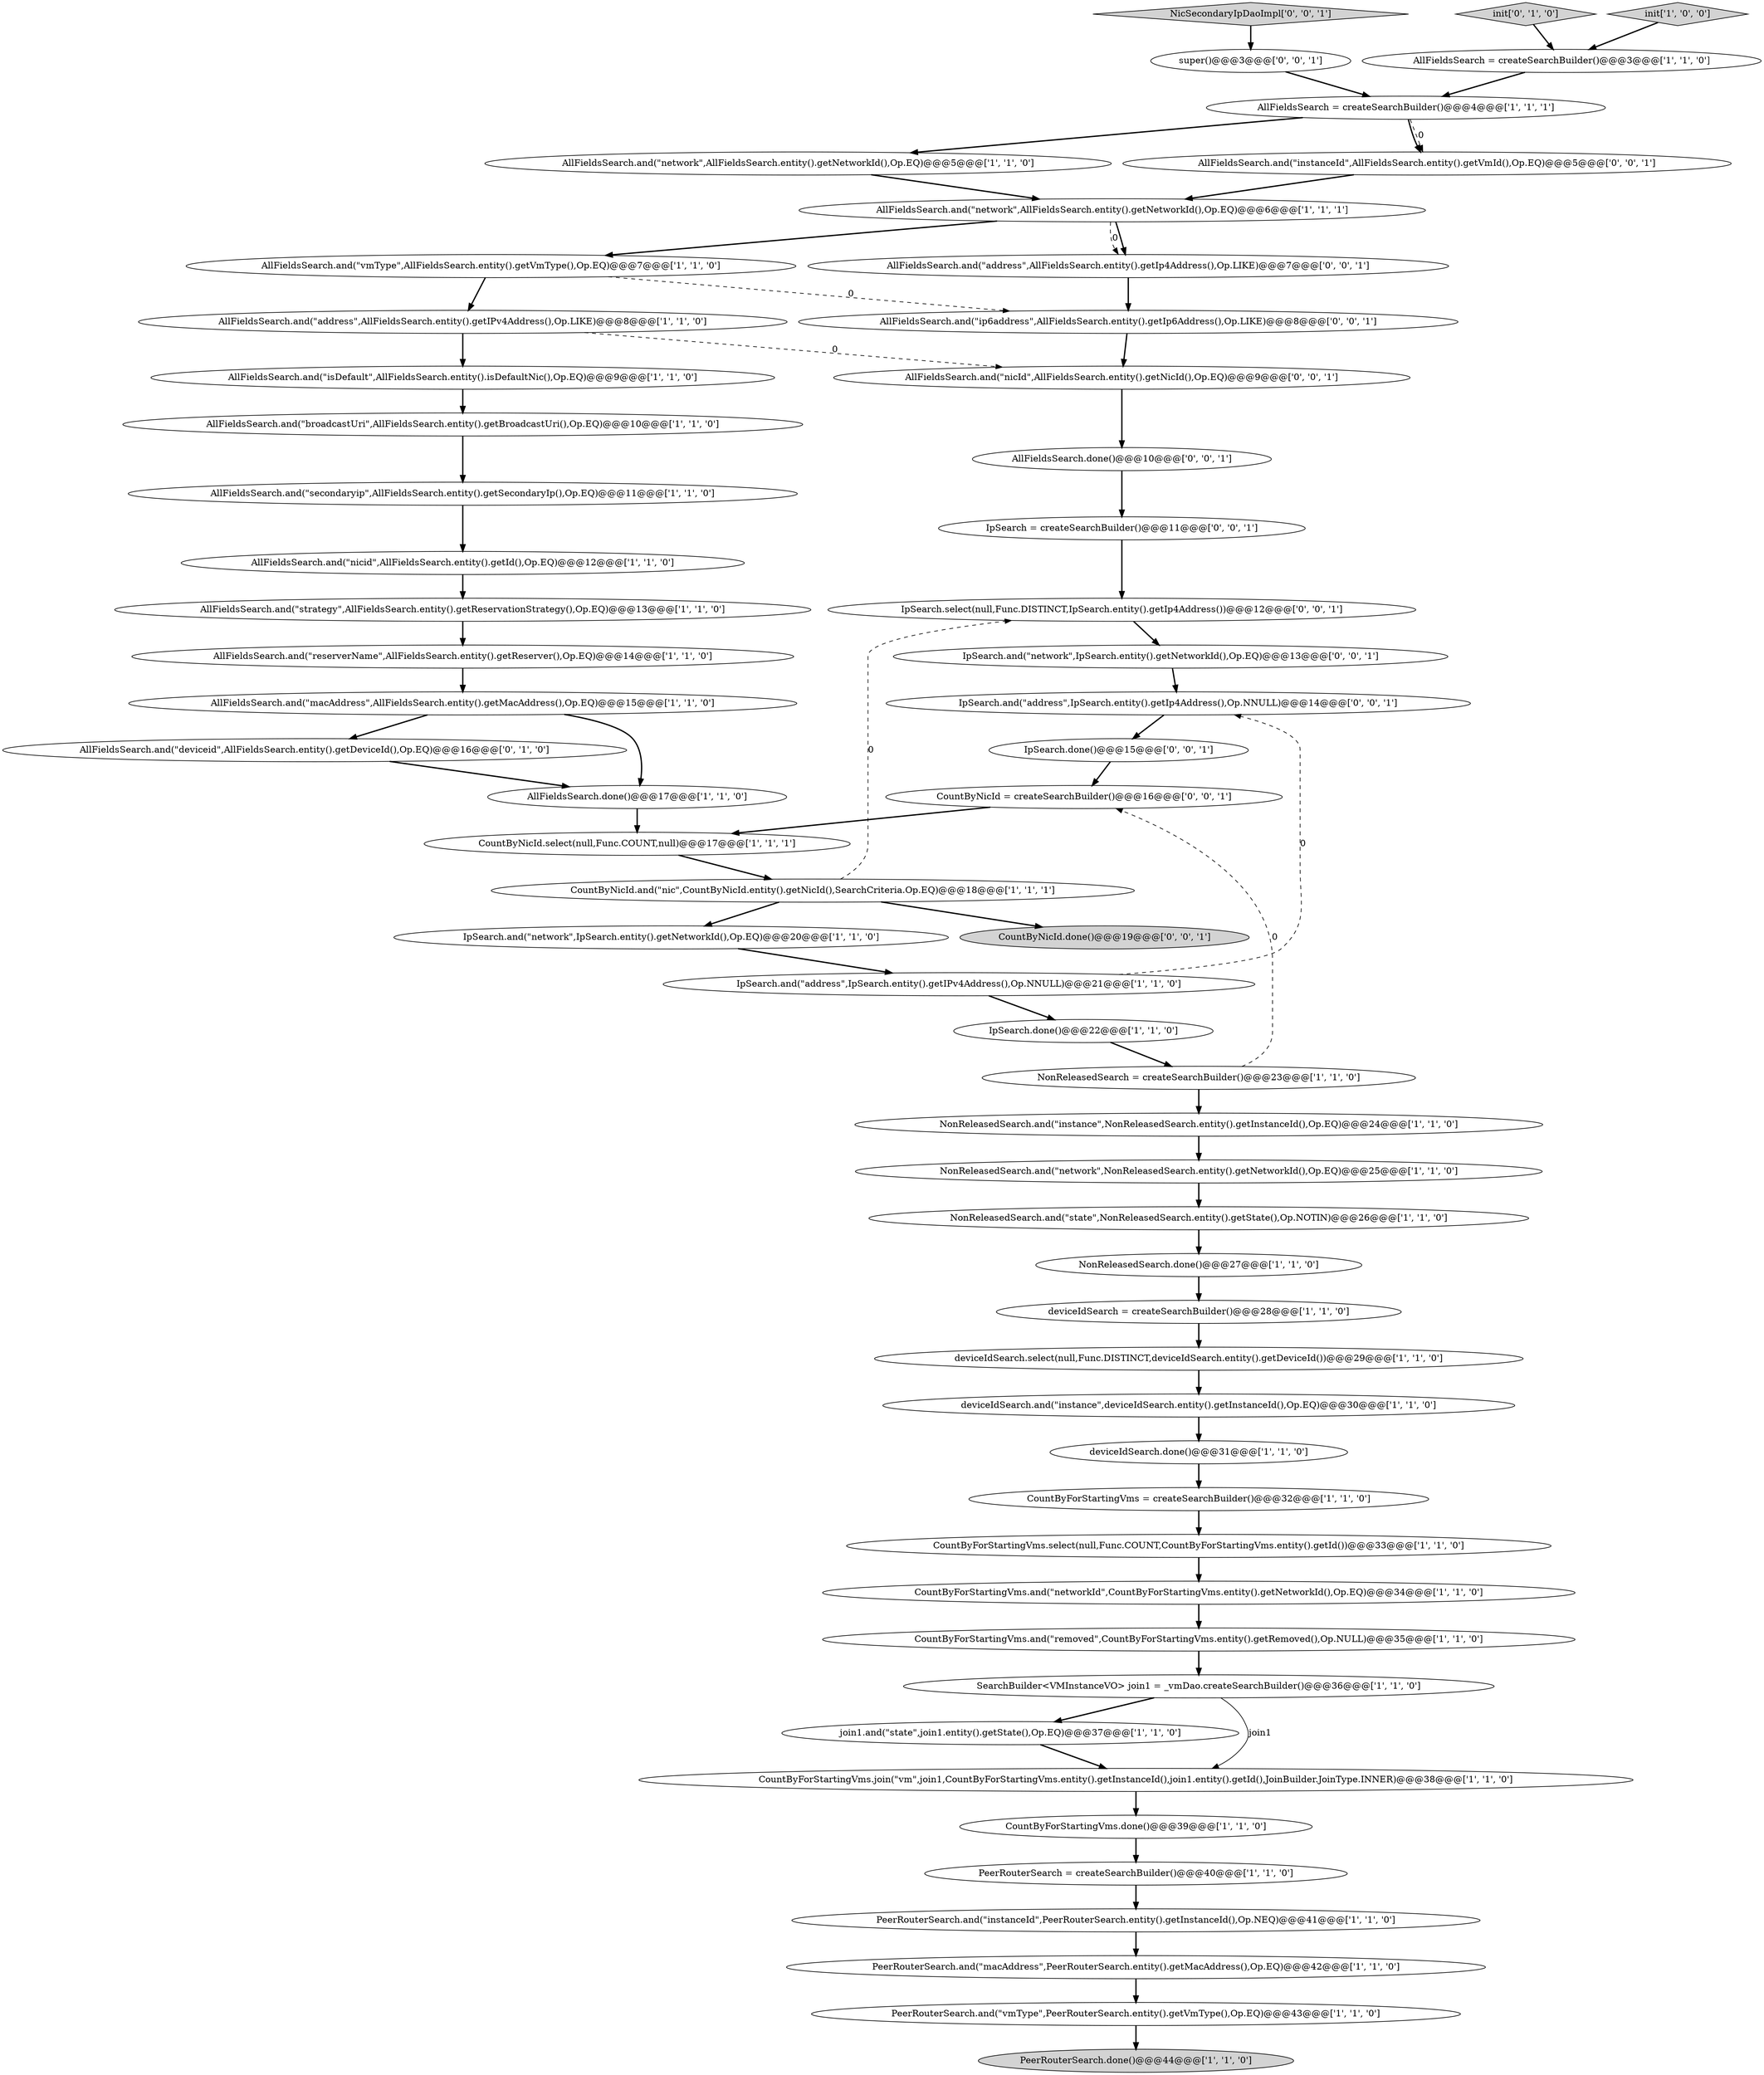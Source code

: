 digraph {
25 [style = filled, label = "AllFieldsSearch.and(\"network\",AllFieldsSearch.entity().getNetworkId(),Op.EQ)@@@5@@@['1', '1', '0']", fillcolor = white, shape = ellipse image = "AAA0AAABBB1BBB"];
13 [style = filled, label = "AllFieldsSearch.and(\"secondaryip\",AllFieldsSearch.entity().getSecondaryIp(),Op.EQ)@@@11@@@['1', '1', '0']", fillcolor = white, shape = ellipse image = "AAA0AAABBB1BBB"];
47 [style = filled, label = "IpSearch.and(\"address\",IpSearch.entity().getIp4Address(),Op.NNULL)@@@14@@@['0', '0', '1']", fillcolor = white, shape = ellipse image = "AAA0AAABBB3BBB"];
11 [style = filled, label = "PeerRouterSearch.and(\"macAddress\",PeerRouterSearch.entity().getMacAddress(),Op.EQ)@@@42@@@['1', '1', '0']", fillcolor = white, shape = ellipse image = "AAA0AAABBB1BBB"];
49 [style = filled, label = "AllFieldsSearch.done()@@@10@@@['0', '0', '1']", fillcolor = white, shape = ellipse image = "AAA0AAABBB3BBB"];
12 [style = filled, label = "PeerRouterSearch.and(\"instanceId\",PeerRouterSearch.entity().getInstanceId(),Op.NEQ)@@@41@@@['1', '1', '0']", fillcolor = white, shape = ellipse image = "AAA0AAABBB1BBB"];
51 [style = filled, label = "IpSearch = createSearchBuilder()@@@11@@@['0', '0', '1']", fillcolor = white, shape = ellipse image = "AAA0AAABBB3BBB"];
41 [style = filled, label = "CountByNicId.select(null,Func.COUNT,null)@@@17@@@['1', '1', '1']", fillcolor = white, shape = ellipse image = "AAA0AAABBB1BBB"];
57 [style = filled, label = "super()@@@3@@@['0', '0', '1']", fillcolor = white, shape = ellipse image = "AAA0AAABBB3BBB"];
34 [style = filled, label = "AllFieldsSearch = createSearchBuilder()@@@4@@@['1', '1', '1']", fillcolor = white, shape = ellipse image = "AAA0AAABBB1BBB"];
52 [style = filled, label = "AllFieldsSearch.and(\"nicId\",AllFieldsSearch.entity().getNicId(),Op.EQ)@@@9@@@['0', '0', '1']", fillcolor = white, shape = ellipse image = "AAA0AAABBB3BBB"];
45 [style = filled, label = "CountByNicId.done()@@@19@@@['0', '0', '1']", fillcolor = lightgray, shape = ellipse image = "AAA0AAABBB3BBB"];
18 [style = filled, label = "init['1', '0', '0']", fillcolor = lightgray, shape = diamond image = "AAA0AAABBB1BBB"];
20 [style = filled, label = "CountByForStartingVms.done()@@@39@@@['1', '1', '0']", fillcolor = white, shape = ellipse image = "AAA0AAABBB1BBB"];
9 [style = filled, label = "AllFieldsSearch.and(\"vmType\",AllFieldsSearch.entity().getVmType(),Op.EQ)@@@7@@@['1', '1', '0']", fillcolor = white, shape = ellipse image = "AAA0AAABBB1BBB"];
38 [style = filled, label = "deviceIdSearch.select(null,Func.DISTINCT,deviceIdSearch.entity().getDeviceId())@@@29@@@['1', '1', '0']", fillcolor = white, shape = ellipse image = "AAA0AAABBB1BBB"];
42 [style = filled, label = "init['0', '1', '0']", fillcolor = lightgray, shape = diamond image = "AAA0AAABBB2BBB"];
28 [style = filled, label = "AllFieldsSearch.and(\"isDefault\",AllFieldsSearch.entity().isDefaultNic(),Op.EQ)@@@9@@@['1', '1', '0']", fillcolor = white, shape = ellipse image = "AAA0AAABBB1BBB"];
29 [style = filled, label = "AllFieldsSearch.and(\"nicid\",AllFieldsSearch.entity().getId(),Op.EQ)@@@12@@@['1', '1', '0']", fillcolor = white, shape = ellipse image = "AAA0AAABBB1BBB"];
17 [style = filled, label = "CountByForStartingVms.and(\"removed\",CountByForStartingVms.entity().getRemoved(),Op.NULL)@@@35@@@['1', '1', '0']", fillcolor = white, shape = ellipse image = "AAA0AAABBB1BBB"];
26 [style = filled, label = "AllFieldsSearch.and(\"reserverName\",AllFieldsSearch.entity().getReserver(),Op.EQ)@@@14@@@['1', '1', '0']", fillcolor = white, shape = ellipse image = "AAA0AAABBB1BBB"];
35 [style = filled, label = "IpSearch.and(\"address\",IpSearch.entity().getIPv4Address(),Op.NNULL)@@@21@@@['1', '1', '0']", fillcolor = white, shape = ellipse image = "AAA0AAABBB1BBB"];
1 [style = filled, label = "AllFieldsSearch.and(\"broadcastUri\",AllFieldsSearch.entity().getBroadcastUri(),Op.EQ)@@@10@@@['1', '1', '0']", fillcolor = white, shape = ellipse image = "AAA0AAABBB1BBB"];
23 [style = filled, label = "NonReleasedSearch.done()@@@27@@@['1', '1', '0']", fillcolor = white, shape = ellipse image = "AAA0AAABBB1BBB"];
21 [style = filled, label = "AllFieldsSearch.and(\"macAddress\",AllFieldsSearch.entity().getMacAddress(),Op.EQ)@@@15@@@['1', '1', '0']", fillcolor = white, shape = ellipse image = "AAA0AAABBB1BBB"];
56 [style = filled, label = "AllFieldsSearch.and(\"instanceId\",AllFieldsSearch.entity().getVmId(),Op.EQ)@@@5@@@['0', '0', '1']", fillcolor = white, shape = ellipse image = "AAA0AAABBB3BBB"];
55 [style = filled, label = "NicSecondaryIpDaoImpl['0', '0', '1']", fillcolor = lightgray, shape = diamond image = "AAA0AAABBB3BBB"];
10 [style = filled, label = "NonReleasedSearch = createSearchBuilder()@@@23@@@['1', '1', '0']", fillcolor = white, shape = ellipse image = "AAA0AAABBB1BBB"];
5 [style = filled, label = "NonReleasedSearch.and(\"state\",NonReleasedSearch.entity().getState(),Op.NOTIN)@@@26@@@['1', '1', '0']", fillcolor = white, shape = ellipse image = "AAA0AAABBB1BBB"];
37 [style = filled, label = "CountByForStartingVms.select(null,Func.COUNT,CountByForStartingVms.entity().getId())@@@33@@@['1', '1', '0']", fillcolor = white, shape = ellipse image = "AAA0AAABBB1BBB"];
8 [style = filled, label = "deviceIdSearch.done()@@@31@@@['1', '1', '0']", fillcolor = white, shape = ellipse image = "AAA0AAABBB1BBB"];
50 [style = filled, label = "IpSearch.select(null,Func.DISTINCT,IpSearch.entity().getIp4Address())@@@12@@@['0', '0', '1']", fillcolor = white, shape = ellipse image = "AAA0AAABBB3BBB"];
24 [style = filled, label = "PeerRouterSearch.done()@@@44@@@['1', '1', '0']", fillcolor = lightgray, shape = ellipse image = "AAA0AAABBB1BBB"];
40 [style = filled, label = "deviceIdSearch.and(\"instance\",deviceIdSearch.entity().getInstanceId(),Op.EQ)@@@30@@@['1', '1', '0']", fillcolor = white, shape = ellipse image = "AAA0AAABBB1BBB"];
53 [style = filled, label = "CountByNicId = createSearchBuilder()@@@16@@@['0', '0', '1']", fillcolor = white, shape = ellipse image = "AAA0AAABBB3BBB"];
4 [style = filled, label = "AllFieldsSearch = createSearchBuilder()@@@3@@@['1', '1', '0']", fillcolor = white, shape = ellipse image = "AAA0AAABBB1BBB"];
3 [style = filled, label = "PeerRouterSearch = createSearchBuilder()@@@40@@@['1', '1', '0']", fillcolor = white, shape = ellipse image = "AAA0AAABBB1BBB"];
15 [style = filled, label = "PeerRouterSearch.and(\"vmType\",PeerRouterSearch.entity().getVmType(),Op.EQ)@@@43@@@['1', '1', '0']", fillcolor = white, shape = ellipse image = "AAA0AAABBB1BBB"];
46 [style = filled, label = "AllFieldsSearch.and(\"ip6address\",AllFieldsSearch.entity().getIp6Address(),Op.LIKE)@@@8@@@['0', '0', '1']", fillcolor = white, shape = ellipse image = "AAA0AAABBB3BBB"];
6 [style = filled, label = "AllFieldsSearch.and(\"network\",AllFieldsSearch.entity().getNetworkId(),Op.EQ)@@@6@@@['1', '1', '1']", fillcolor = white, shape = ellipse image = "AAA0AAABBB1BBB"];
16 [style = filled, label = "AllFieldsSearch.done()@@@17@@@['1', '1', '0']", fillcolor = white, shape = ellipse image = "AAA0AAABBB1BBB"];
2 [style = filled, label = "CountByNicId.and(\"nic\",CountByNicId.entity().getNicId(),SearchCriteria.Op.EQ)@@@18@@@['1', '1', '1']", fillcolor = white, shape = ellipse image = "AAA0AAABBB1BBB"];
27 [style = filled, label = "AllFieldsSearch.and(\"strategy\",AllFieldsSearch.entity().getReservationStrategy(),Op.EQ)@@@13@@@['1', '1', '0']", fillcolor = white, shape = ellipse image = "AAA0AAABBB1BBB"];
30 [style = filled, label = "NonReleasedSearch.and(\"instance\",NonReleasedSearch.entity().getInstanceId(),Op.EQ)@@@24@@@['1', '1', '0']", fillcolor = white, shape = ellipse image = "AAA0AAABBB1BBB"];
48 [style = filled, label = "AllFieldsSearch.and(\"address\",AllFieldsSearch.entity().getIp4Address(),Op.LIKE)@@@7@@@['0', '0', '1']", fillcolor = white, shape = ellipse image = "AAA0AAABBB3BBB"];
39 [style = filled, label = "join1.and(\"state\",join1.entity().getState(),Op.EQ)@@@37@@@['1', '1', '0']", fillcolor = white, shape = ellipse image = "AAA0AAABBB1BBB"];
33 [style = filled, label = "SearchBuilder<VMInstanceVO> join1 = _vmDao.createSearchBuilder()@@@36@@@['1', '1', '0']", fillcolor = white, shape = ellipse image = "AAA0AAABBB1BBB"];
54 [style = filled, label = "IpSearch.and(\"network\",IpSearch.entity().getNetworkId(),Op.EQ)@@@13@@@['0', '0', '1']", fillcolor = white, shape = ellipse image = "AAA0AAABBB3BBB"];
0 [style = filled, label = "AllFieldsSearch.and(\"address\",AllFieldsSearch.entity().getIPv4Address(),Op.LIKE)@@@8@@@['1', '1', '0']", fillcolor = white, shape = ellipse image = "AAA0AAABBB1BBB"];
36 [style = filled, label = "deviceIdSearch = createSearchBuilder()@@@28@@@['1', '1', '0']", fillcolor = white, shape = ellipse image = "AAA0AAABBB1BBB"];
7 [style = filled, label = "CountByForStartingVms = createSearchBuilder()@@@32@@@['1', '1', '0']", fillcolor = white, shape = ellipse image = "AAA0AAABBB1BBB"];
44 [style = filled, label = "IpSearch.done()@@@15@@@['0', '0', '1']", fillcolor = white, shape = ellipse image = "AAA0AAABBB3BBB"];
22 [style = filled, label = "CountByForStartingVms.and(\"networkId\",CountByForStartingVms.entity().getNetworkId(),Op.EQ)@@@34@@@['1', '1', '0']", fillcolor = white, shape = ellipse image = "AAA0AAABBB1BBB"];
14 [style = filled, label = "NonReleasedSearch.and(\"network\",NonReleasedSearch.entity().getNetworkId(),Op.EQ)@@@25@@@['1', '1', '0']", fillcolor = white, shape = ellipse image = "AAA0AAABBB1BBB"];
31 [style = filled, label = "CountByForStartingVms.join(\"vm\",join1,CountByForStartingVms.entity().getInstanceId(),join1.entity().getId(),JoinBuilder.JoinType.INNER)@@@38@@@['1', '1', '0']", fillcolor = white, shape = ellipse image = "AAA0AAABBB1BBB"];
32 [style = filled, label = "IpSearch.and(\"network\",IpSearch.entity().getNetworkId(),Op.EQ)@@@20@@@['1', '1', '0']", fillcolor = white, shape = ellipse image = "AAA0AAABBB1BBB"];
43 [style = filled, label = "AllFieldsSearch.and(\"deviceid\",AllFieldsSearch.entity().getDeviceId(),Op.EQ)@@@16@@@['0', '1', '0']", fillcolor = white, shape = ellipse image = "AAA1AAABBB2BBB"];
19 [style = filled, label = "IpSearch.done()@@@22@@@['1', '1', '0']", fillcolor = white, shape = ellipse image = "AAA0AAABBB1BBB"];
6->48 [style = bold, label=""];
14->5 [style = bold, label=""];
39->31 [style = bold, label=""];
4->34 [style = bold, label=""];
29->27 [style = bold, label=""];
26->21 [style = bold, label=""];
20->3 [style = bold, label=""];
19->10 [style = bold, label=""];
34->56 [style = dashed, label="0"];
57->34 [style = bold, label=""];
6->48 [style = dashed, label="0"];
18->4 [style = bold, label=""];
40->8 [style = bold, label=""];
16->41 [style = bold, label=""];
38->40 [style = bold, label=""];
10->30 [style = bold, label=""];
42->4 [style = bold, label=""];
41->2 [style = bold, label=""];
49->51 [style = bold, label=""];
47->44 [style = bold, label=""];
56->6 [style = bold, label=""];
21->16 [style = bold, label=""];
2->50 [style = dashed, label="0"];
9->0 [style = bold, label=""];
11->15 [style = bold, label=""];
15->24 [style = bold, label=""];
22->17 [style = bold, label=""];
43->16 [style = bold, label=""];
55->57 [style = bold, label=""];
51->50 [style = bold, label=""];
6->9 [style = bold, label=""];
10->53 [style = dashed, label="0"];
28->1 [style = bold, label=""];
32->35 [style = bold, label=""];
46->52 [style = bold, label=""];
21->43 [style = bold, label=""];
7->37 [style = bold, label=""];
33->39 [style = bold, label=""];
3->12 [style = bold, label=""];
5->23 [style = bold, label=""];
2->45 [style = bold, label=""];
33->31 [style = solid, label="join1"];
9->46 [style = dashed, label="0"];
27->26 [style = bold, label=""];
2->32 [style = bold, label=""];
13->29 [style = bold, label=""];
23->36 [style = bold, label=""];
31->20 [style = bold, label=""];
48->46 [style = bold, label=""];
44->53 [style = bold, label=""];
8->7 [style = bold, label=""];
54->47 [style = bold, label=""];
37->22 [style = bold, label=""];
12->11 [style = bold, label=""];
0->28 [style = bold, label=""];
36->38 [style = bold, label=""];
34->25 [style = bold, label=""];
53->41 [style = bold, label=""];
30->14 [style = bold, label=""];
52->49 [style = bold, label=""];
35->19 [style = bold, label=""];
35->47 [style = dashed, label="0"];
25->6 [style = bold, label=""];
34->56 [style = bold, label=""];
0->52 [style = dashed, label="0"];
17->33 [style = bold, label=""];
1->13 [style = bold, label=""];
50->54 [style = bold, label=""];
}
